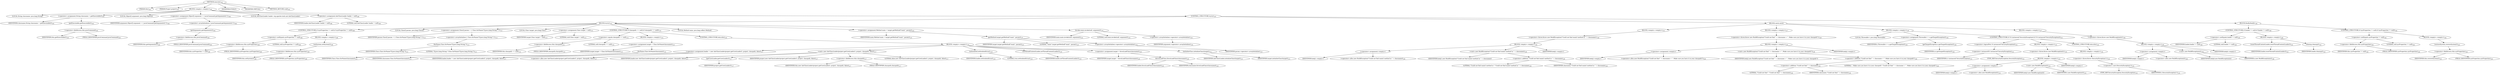 digraph "execute" {  
"73" [label = <(METHOD,execute)<SUB>102</SUB>> ]
"74" [label = <(PARAM,this)<SUB>102</SUB>> ]
"75" [label = <(PARAM,Project project)<SUB>102</SUB>> ]
"76" [label = <(BLOCK,&lt;empty&gt;,&lt;empty&gt;)<SUB>102</SUB>> ]
"77" [label = <(LOCAL,String classname: java.lang.String)> ]
"78" [label = <(&lt;operator&gt;.assignment,String classname = getExecutable())<SUB>103</SUB>> ]
"79" [label = <(IDENTIFIER,classname,String classname = getExecutable())<SUB>103</SUB>> ]
"80" [label = <(getExecutable,getExecutable())<SUB>103</SUB>> ]
"81" [label = <(&lt;operator&gt;.fieldAccess,this.javaCommand)<SUB>103</SUB>> ]
"82" [label = <(IDENTIFIER,this,getExecutable())<SUB>103</SUB>> ]
"83" [label = <(FIELD_IDENTIFIER,javaCommand,javaCommand)<SUB>103</SUB>> ]
"84" [label = <(LOCAL,Object[] argument: java.lang.Object[])> ]
"85" [label = <(&lt;operator&gt;.assignment,Object[] argument = { javaCommand.getArguments() })<SUB>104</SUB>> ]
"86" [label = <(IDENTIFIER,argument,Object[] argument = { javaCommand.getArguments() })<SUB>104</SUB>> ]
"87" [label = <(&lt;operator&gt;.arrayInitializer,{ javaCommand.getArguments() })<SUB>104</SUB>> ]
"88" [label = <(getArguments,getArguments())<SUB>104</SUB>> ]
"89" [label = <(&lt;operator&gt;.fieldAccess,this.javaCommand)<SUB>104</SUB>> ]
"90" [label = <(IDENTIFIER,this,getArguments())<SUB>104</SUB>> ]
"91" [label = <(FIELD_IDENTIFIER,javaCommand,javaCommand)<SUB>104</SUB>> ]
"6" [label = <(LOCAL,AntClassLoader loader: org.apache.tools.ant.AntClassLoader)> ]
"92" [label = <(&lt;operator&gt;.assignment,AntClassLoader loader = null)<SUB>106</SUB>> ]
"93" [label = <(IDENTIFIER,loader,AntClassLoader loader = null)<SUB>106</SUB>> ]
"94" [label = <(LITERAL,null,AntClassLoader loader = null)<SUB>106</SUB>> ]
"95" [label = <(CONTROL_STRUCTURE,try,try)<SUB>107</SUB>> ]
"96" [label = <(BLOCK,try,try)<SUB>107</SUB>> ]
"97" [label = <(CONTROL_STRUCTURE,if (sysProperties != null),if (sysProperties != null))<SUB>108</SUB>> ]
"98" [label = <(&lt;operator&gt;.notEquals,sysProperties != null)<SUB>108</SUB>> ]
"99" [label = <(&lt;operator&gt;.fieldAccess,this.sysProperties)<SUB>108</SUB>> ]
"100" [label = <(IDENTIFIER,this,sysProperties != null)<SUB>108</SUB>> ]
"101" [label = <(FIELD_IDENTIFIER,sysProperties,sysProperties)<SUB>108</SUB>> ]
"102" [label = <(LITERAL,null,sysProperties != null)<SUB>108</SUB>> ]
"103" [label = <(BLOCK,&lt;empty&gt;,&lt;empty&gt;)<SUB>108</SUB>> ]
"104" [label = <(setSystem,setSystem())<SUB>109</SUB>> ]
"105" [label = <(&lt;operator&gt;.fieldAccess,this.sysProperties)<SUB>109</SUB>> ]
"106" [label = <(IDENTIFIER,this,setSystem())<SUB>109</SUB>> ]
"107" [label = <(FIELD_IDENTIFIER,sysProperties,sysProperties)<SUB>109</SUB>> ]
"108" [label = <(LOCAL,Class[] param: java.lang.Class[])> ]
"109" [label = <(&lt;operator&gt;.assignment,Class[] param = { Class.forName(&quot;[Ljava.lang.String;&quot;) })<SUB>112</SUB>> ]
"110" [label = <(IDENTIFIER,param,Class[] param = { Class.forName(&quot;[Ljava.lang.String;&quot;) })<SUB>112</SUB>> ]
"111" [label = <(&lt;operator&gt;.arrayInitializer,{ Class.forName(&quot;[Ljava.lang.String;&quot;) })<SUB>112</SUB>> ]
"112" [label = <(forName,Class.forName(&quot;[Ljava.lang.String;&quot;))<SUB>112</SUB>> ]
"113" [label = <(IDENTIFIER,Class,Class.forName(&quot;[Ljava.lang.String;&quot;))<SUB>112</SUB>> ]
"114" [label = <(LITERAL,&quot;[Ljava.lang.String;&quot;,Class.forName(&quot;[Ljava.lang.String;&quot;))<SUB>112</SUB>> ]
"115" [label = <(LOCAL,Class target: java.lang.Class)> ]
"116" [label = <(&lt;operator&gt;.assignment,Class target = null)<SUB>113</SUB>> ]
"117" [label = <(IDENTIFIER,target,Class target = null)<SUB>113</SUB>> ]
"118" [label = <(LITERAL,null,Class target = null)<SUB>113</SUB>> ]
"119" [label = <(CONTROL_STRUCTURE,if (classpath == null),if (classpath == null))<SUB>114</SUB>> ]
"120" [label = <(&lt;operator&gt;.equals,classpath == null)<SUB>114</SUB>> ]
"121" [label = <(&lt;operator&gt;.fieldAccess,this.classpath)<SUB>114</SUB>> ]
"122" [label = <(IDENTIFIER,this,classpath == null)<SUB>114</SUB>> ]
"123" [label = <(FIELD_IDENTIFIER,classpath,classpath)<SUB>114</SUB>> ]
"124" [label = <(LITERAL,null,classpath == null)<SUB>114</SUB>> ]
"125" [label = <(BLOCK,&lt;empty&gt;,&lt;empty&gt;)<SUB>114</SUB>> ]
"126" [label = <(&lt;operator&gt;.assignment,target = Class.forName(classname))<SUB>115</SUB>> ]
"127" [label = <(IDENTIFIER,target,target = Class.forName(classname))<SUB>115</SUB>> ]
"128" [label = <(forName,Class.forName(classname))<SUB>115</SUB>> ]
"129" [label = <(IDENTIFIER,Class,Class.forName(classname))<SUB>115</SUB>> ]
"130" [label = <(IDENTIFIER,classname,Class.forName(classname))<SUB>115</SUB>> ]
"131" [label = <(CONTROL_STRUCTURE,else,else)<SUB>116</SUB>> ]
"132" [label = <(BLOCK,&lt;empty&gt;,&lt;empty&gt;)<SUB>116</SUB>> ]
"133" [label = <(&lt;operator&gt;.assignment,loader = new AntClassLoader(project.getCoreLoader(), project, classpath, false))<SUB>117</SUB>> ]
"134" [label = <(IDENTIFIER,loader,loader = new AntClassLoader(project.getCoreLoader(), project, classpath, false))<SUB>117</SUB>> ]
"135" [label = <(&lt;operator&gt;.alloc,new AntClassLoader(project.getCoreLoader(), project, classpath, false))<SUB>117</SUB>> ]
"136" [label = <(&lt;init&gt;,new AntClassLoader(project.getCoreLoader(), project, classpath, false))<SUB>117</SUB>> ]
"5" [label = <(IDENTIFIER,loader,new AntClassLoader(project.getCoreLoader(), project, classpath, false))<SUB>117</SUB>> ]
"137" [label = <(getCoreLoader,getCoreLoader())<SUB>117</SUB>> ]
"138" [label = <(IDENTIFIER,project,getCoreLoader())<SUB>117</SUB>> ]
"139" [label = <(IDENTIFIER,project,new AntClassLoader(project.getCoreLoader(), project, classpath, false))<SUB>117</SUB>> ]
"140" [label = <(&lt;operator&gt;.fieldAccess,this.classpath)<SUB>117</SUB>> ]
"141" [label = <(IDENTIFIER,this,new AntClassLoader(project.getCoreLoader(), project, classpath, false))<SUB>117</SUB>> ]
"142" [label = <(FIELD_IDENTIFIER,classpath,classpath)<SUB>117</SUB>> ]
"143" [label = <(LITERAL,false,new AntClassLoader(project.getCoreLoader(), project, classpath, false))<SUB>117</SUB>> ]
"144" [label = <(setIsolated,setIsolated(true))<SUB>118</SUB>> ]
"145" [label = <(IDENTIFIER,loader,setIsolated(true))<SUB>118</SUB>> ]
"146" [label = <(LITERAL,true,setIsolated(true))<SUB>118</SUB>> ]
"147" [label = <(setThreadContextLoader,setThreadContextLoader())<SUB>119</SUB>> ]
"148" [label = <(IDENTIFIER,loader,setThreadContextLoader())<SUB>119</SUB>> ]
"149" [label = <(&lt;operator&gt;.assignment,target = forceLoadClass(classname))<SUB>120</SUB>> ]
"150" [label = <(IDENTIFIER,target,target = forceLoadClass(classname))<SUB>120</SUB>> ]
"151" [label = <(forceLoadClass,forceLoadClass(classname))<SUB>120</SUB>> ]
"152" [label = <(IDENTIFIER,loader,forceLoadClass(classname))<SUB>120</SUB>> ]
"153" [label = <(IDENTIFIER,classname,forceLoadClass(classname))<SUB>120</SUB>> ]
"154" [label = <(initializeClass,initializeClass(target))<SUB>121</SUB>> ]
"155" [label = <(IDENTIFIER,AntClassLoader,initializeClass(target))<SUB>121</SUB>> ]
"156" [label = <(IDENTIFIER,target,initializeClass(target))<SUB>121</SUB>> ]
"157" [label = <(LOCAL,Method main: java.lang.reflect.Method)> ]
"158" [label = <(&lt;operator&gt;.assignment,Method main = target.getMethod(&quot;main&quot;, param))<SUB>123</SUB>> ]
"159" [label = <(IDENTIFIER,main,Method main = target.getMethod(&quot;main&quot;, param))<SUB>123</SUB>> ]
"160" [label = <(getMethod,target.getMethod(&quot;main&quot;, param))<SUB>123</SUB>> ]
"161" [label = <(IDENTIFIER,target,target.getMethod(&quot;main&quot;, param))<SUB>123</SUB>> ]
"162" [label = <(LITERAL,&quot;main&quot;,target.getMethod(&quot;main&quot;, param))<SUB>123</SUB>> ]
"163" [label = <(&lt;operator&gt;.arrayInitializer,&lt;operator&gt;.arrayInitializer)<SUB>123</SUB>> ]
"164" [label = <(IDENTIFIER,param,&lt;operator&gt;.arrayInitializer)<SUB>123</SUB>> ]
"165" [label = <(invoke,main.invoke(null, argument))<SUB>124</SUB>> ]
"166" [label = <(IDENTIFIER,main,main.invoke(null, argument))<SUB>124</SUB>> ]
"167" [label = <(LITERAL,null,main.invoke(null, argument))<SUB>124</SUB>> ]
"168" [label = <(&lt;operator&gt;.arrayInitializer,&lt;operator&gt;.arrayInitializer)<SUB>124</SUB>> ]
"169" [label = <(IDENTIFIER,argument,&lt;operator&gt;.arrayInitializer)<SUB>124</SUB>> ]
"170" [label = <(BLOCK,catch,catch)> ]
"171" [label = <(BLOCK,&lt;empty&gt;,&lt;empty&gt;)<SUB>125</SUB>> ]
"172" [label = <(&lt;operator&gt;.throw,throw new BuildException(&quot;Could not find main() method in &quot; + classname);)<SUB>126</SUB>> ]
"173" [label = <(BLOCK,&lt;empty&gt;,&lt;empty&gt;)<SUB>126</SUB>> ]
"174" [label = <(&lt;operator&gt;.assignment,&lt;empty&gt;)> ]
"175" [label = <(IDENTIFIER,$obj1,&lt;empty&gt;)> ]
"176" [label = <(&lt;operator&gt;.alloc,new BuildException(&quot;Could not find main() method in &quot; + classname))<SUB>126</SUB>> ]
"177" [label = <(&lt;init&gt;,new BuildException(&quot;Could not find main() method in &quot; + classname))<SUB>126</SUB>> ]
"178" [label = <(IDENTIFIER,$obj1,new BuildException(&quot;Could not find main() method in &quot; + classname))> ]
"179" [label = <(&lt;operator&gt;.addition,&quot;Could not find main() method in &quot; + classname)<SUB>126</SUB>> ]
"180" [label = <(LITERAL,&quot;Could not find main() method in &quot;,&quot;Could not find main() method in &quot; + classname)<SUB>126</SUB>> ]
"181" [label = <(IDENTIFIER,classname,&quot;Could not find main() method in &quot; + classname)<SUB>126</SUB>> ]
"182" [label = <(IDENTIFIER,$obj1,&lt;empty&gt;)> ]
"183" [label = <(BLOCK,&lt;empty&gt;,&lt;empty&gt;)<SUB>127</SUB>> ]
"184" [label = <(&lt;operator&gt;.throw,throw new BuildException(&quot;Could not find &quot; + classname + &quot;. Make sure you have it in your classpath&quot;);)<SUB>128</SUB>> ]
"185" [label = <(BLOCK,&lt;empty&gt;,&lt;empty&gt;)<SUB>128</SUB>> ]
"186" [label = <(&lt;operator&gt;.assignment,&lt;empty&gt;)> ]
"187" [label = <(IDENTIFIER,$obj2,&lt;empty&gt;)> ]
"188" [label = <(&lt;operator&gt;.alloc,new BuildException(&quot;Could not find &quot; + classname + &quot;. Make sure you have it in your classpath&quot;))<SUB>128</SUB>> ]
"189" [label = <(&lt;init&gt;,new BuildException(&quot;Could not find &quot; + classname + &quot;. Make sure you have it in your classpath&quot;))<SUB>128</SUB>> ]
"190" [label = <(IDENTIFIER,$obj2,new BuildException(&quot;Could not find &quot; + classname + &quot;. Make sure you have it in your classpath&quot;))> ]
"191" [label = <(&lt;operator&gt;.addition,&quot;Could not find &quot; + classname + &quot;. Make sure you have it in your classpath&quot;)<SUB>128</SUB>> ]
"192" [label = <(&lt;operator&gt;.addition,&quot;Could not find &quot; + classname)<SUB>128</SUB>> ]
"193" [label = <(LITERAL,&quot;Could not find &quot;,&quot;Could not find &quot; + classname)<SUB>128</SUB>> ]
"194" [label = <(IDENTIFIER,classname,&quot;Could not find &quot; + classname)<SUB>128</SUB>> ]
"195" [label = <(LITERAL,&quot;. Make sure you have it in your classpath&quot;,&quot;Could not find &quot; + classname + &quot;. Make sure you have it in your classpath&quot;)<SUB>128</SUB>> ]
"196" [label = <(IDENTIFIER,$obj2,&lt;empty&gt;)> ]
"197" [label = <(BLOCK,&lt;empty&gt;,&lt;empty&gt;)<SUB>129</SUB>> ]
"198" [label = <(LOCAL,Throwable t: java.lang.Throwable)> ]
"199" [label = <(&lt;operator&gt;.assignment,Throwable t = e.getTargetException())<SUB>130</SUB>> ]
"200" [label = <(IDENTIFIER,t,Throwable t = e.getTargetException())<SUB>130</SUB>> ]
"201" [label = <(getTargetException,e.getTargetException())<SUB>130</SUB>> ]
"202" [label = <(IDENTIFIER,e,e.getTargetException())<SUB>130</SUB>> ]
"203" [label = <(CONTROL_STRUCTURE,if (!(t instanceof SecurityException)),if (!(t instanceof SecurityException)))<SUB>131</SUB>> ]
"204" [label = <(&lt;operator&gt;.logicalNot,!(t instanceof SecurityException))<SUB>131</SUB>> ]
"205" [label = <(&lt;operator&gt;.instanceOf,t instanceof SecurityException)<SUB>131</SUB>> ]
"206" [label = <(IDENTIFIER,t,t instanceof SecurityException)<SUB>131</SUB>> ]
"207" [label = <(TYPE_REF,SecurityException,SecurityException)<SUB>131</SUB>> ]
"208" [label = <(BLOCK,&lt;empty&gt;,&lt;empty&gt;)<SUB>131</SUB>> ]
"209" [label = <(&lt;operator&gt;.throw,throw new BuildException(t);)<SUB>132</SUB>> ]
"210" [label = <(BLOCK,&lt;empty&gt;,&lt;empty&gt;)<SUB>132</SUB>> ]
"211" [label = <(&lt;operator&gt;.assignment,&lt;empty&gt;)> ]
"212" [label = <(IDENTIFIER,$obj3,&lt;empty&gt;)> ]
"213" [label = <(&lt;operator&gt;.alloc,new BuildException(t))<SUB>132</SUB>> ]
"214" [label = <(&lt;init&gt;,new BuildException(t))<SUB>132</SUB>> ]
"215" [label = <(IDENTIFIER,$obj3,new BuildException(t))> ]
"216" [label = <(IDENTIFIER,t,new BuildException(t))<SUB>132</SUB>> ]
"217" [label = <(IDENTIFIER,$obj3,&lt;empty&gt;)> ]
"218" [label = <(CONTROL_STRUCTURE,else,else)<SUB>134</SUB>> ]
"219" [label = <(BLOCK,&lt;empty&gt;,&lt;empty&gt;)<SUB>134</SUB>> ]
"220" [label = <(&lt;operator&gt;.throw,throw (SecurityException) t;)<SUB>135</SUB>> ]
"221" [label = <(&lt;operator&gt;.cast,(SecurityException) t)<SUB>135</SUB>> ]
"222" [label = <(TYPE_REF,SecurityException,SecurityException)<SUB>135</SUB>> ]
"223" [label = <(IDENTIFIER,t,(SecurityException) t)<SUB>135</SUB>> ]
"224" [label = <(BLOCK,&lt;empty&gt;,&lt;empty&gt;)<SUB>137</SUB>> ]
"225" [label = <(&lt;operator&gt;.throw,throw new BuildException(e);)<SUB>138</SUB>> ]
"226" [label = <(BLOCK,&lt;empty&gt;,&lt;empty&gt;)<SUB>138</SUB>> ]
"227" [label = <(&lt;operator&gt;.assignment,&lt;empty&gt;)> ]
"228" [label = <(IDENTIFIER,$obj4,&lt;empty&gt;)> ]
"229" [label = <(&lt;operator&gt;.alloc,new BuildException(e))<SUB>138</SUB>> ]
"230" [label = <(&lt;init&gt;,new BuildException(e))<SUB>138</SUB>> ]
"231" [label = <(IDENTIFIER,$obj4,new BuildException(e))> ]
"232" [label = <(IDENTIFIER,e,new BuildException(e))<SUB>138</SUB>> ]
"233" [label = <(IDENTIFIER,$obj4,&lt;empty&gt;)> ]
"234" [label = <(BLOCK,finally,finally)<SUB>139</SUB>> ]
"235" [label = <(CONTROL_STRUCTURE,if (loader != null),if (loader != null))<SUB>140</SUB>> ]
"236" [label = <(&lt;operator&gt;.notEquals,loader != null)<SUB>140</SUB>> ]
"237" [label = <(IDENTIFIER,loader,loader != null)<SUB>140</SUB>> ]
"238" [label = <(LITERAL,null,loader != null)<SUB>140</SUB>> ]
"239" [label = <(BLOCK,&lt;empty&gt;,&lt;empty&gt;)<SUB>140</SUB>> ]
"240" [label = <(resetThreadContextLoader,resetThreadContextLoader())<SUB>141</SUB>> ]
"241" [label = <(IDENTIFIER,loader,resetThreadContextLoader())<SUB>141</SUB>> ]
"242" [label = <(cleanup,cleanup())<SUB>142</SUB>> ]
"243" [label = <(IDENTIFIER,loader,cleanup())<SUB>142</SUB>> ]
"244" [label = <(CONTROL_STRUCTURE,if (sysProperties != null),if (sysProperties != null))<SUB>144</SUB>> ]
"245" [label = <(&lt;operator&gt;.notEquals,sysProperties != null)<SUB>144</SUB>> ]
"246" [label = <(&lt;operator&gt;.fieldAccess,this.sysProperties)<SUB>144</SUB>> ]
"247" [label = <(IDENTIFIER,this,sysProperties != null)<SUB>144</SUB>> ]
"248" [label = <(FIELD_IDENTIFIER,sysProperties,sysProperties)<SUB>144</SUB>> ]
"249" [label = <(LITERAL,null,sysProperties != null)<SUB>144</SUB>> ]
"250" [label = <(BLOCK,&lt;empty&gt;,&lt;empty&gt;)<SUB>144</SUB>> ]
"251" [label = <(restoreSystem,restoreSystem())<SUB>145</SUB>> ]
"252" [label = <(&lt;operator&gt;.fieldAccess,this.sysProperties)<SUB>145</SUB>> ]
"253" [label = <(IDENTIFIER,this,restoreSystem())<SUB>145</SUB>> ]
"254" [label = <(FIELD_IDENTIFIER,sysProperties,sysProperties)<SUB>145</SUB>> ]
"255" [label = <(MODIFIER,PUBLIC)> ]
"256" [label = <(MODIFIER,VIRTUAL)> ]
"257" [label = <(METHOD_RETURN,void)<SUB>102</SUB>> ]
  "73" -> "74" 
  "73" -> "75" 
  "73" -> "76" 
  "73" -> "255" 
  "73" -> "256" 
  "73" -> "257" 
  "76" -> "77" 
  "76" -> "78" 
  "76" -> "84" 
  "76" -> "85" 
  "76" -> "6" 
  "76" -> "92" 
  "76" -> "95" 
  "78" -> "79" 
  "78" -> "80" 
  "80" -> "81" 
  "81" -> "82" 
  "81" -> "83" 
  "85" -> "86" 
  "85" -> "87" 
  "87" -> "88" 
  "88" -> "89" 
  "89" -> "90" 
  "89" -> "91" 
  "92" -> "93" 
  "92" -> "94" 
  "95" -> "96" 
  "95" -> "170" 
  "95" -> "234" 
  "96" -> "97" 
  "96" -> "108" 
  "96" -> "109" 
  "96" -> "115" 
  "96" -> "116" 
  "96" -> "119" 
  "96" -> "157" 
  "96" -> "158" 
  "96" -> "165" 
  "97" -> "98" 
  "97" -> "103" 
  "98" -> "99" 
  "98" -> "102" 
  "99" -> "100" 
  "99" -> "101" 
  "103" -> "104" 
  "104" -> "105" 
  "105" -> "106" 
  "105" -> "107" 
  "109" -> "110" 
  "109" -> "111" 
  "111" -> "112" 
  "112" -> "113" 
  "112" -> "114" 
  "116" -> "117" 
  "116" -> "118" 
  "119" -> "120" 
  "119" -> "125" 
  "119" -> "131" 
  "120" -> "121" 
  "120" -> "124" 
  "121" -> "122" 
  "121" -> "123" 
  "125" -> "126" 
  "126" -> "127" 
  "126" -> "128" 
  "128" -> "129" 
  "128" -> "130" 
  "131" -> "132" 
  "132" -> "133" 
  "132" -> "136" 
  "132" -> "144" 
  "132" -> "147" 
  "132" -> "149" 
  "132" -> "154" 
  "133" -> "134" 
  "133" -> "135" 
  "136" -> "5" 
  "136" -> "137" 
  "136" -> "139" 
  "136" -> "140" 
  "136" -> "143" 
  "137" -> "138" 
  "140" -> "141" 
  "140" -> "142" 
  "144" -> "145" 
  "144" -> "146" 
  "147" -> "148" 
  "149" -> "150" 
  "149" -> "151" 
  "151" -> "152" 
  "151" -> "153" 
  "154" -> "155" 
  "154" -> "156" 
  "158" -> "159" 
  "158" -> "160" 
  "160" -> "161" 
  "160" -> "162" 
  "160" -> "163" 
  "163" -> "164" 
  "165" -> "166" 
  "165" -> "167" 
  "165" -> "168" 
  "168" -> "169" 
  "170" -> "171" 
  "170" -> "183" 
  "170" -> "197" 
  "170" -> "224" 
  "171" -> "172" 
  "172" -> "173" 
  "173" -> "174" 
  "173" -> "177" 
  "173" -> "182" 
  "174" -> "175" 
  "174" -> "176" 
  "177" -> "178" 
  "177" -> "179" 
  "179" -> "180" 
  "179" -> "181" 
  "183" -> "184" 
  "184" -> "185" 
  "185" -> "186" 
  "185" -> "189" 
  "185" -> "196" 
  "186" -> "187" 
  "186" -> "188" 
  "189" -> "190" 
  "189" -> "191" 
  "191" -> "192" 
  "191" -> "195" 
  "192" -> "193" 
  "192" -> "194" 
  "197" -> "198" 
  "197" -> "199" 
  "197" -> "203" 
  "199" -> "200" 
  "199" -> "201" 
  "201" -> "202" 
  "203" -> "204" 
  "203" -> "208" 
  "203" -> "218" 
  "204" -> "205" 
  "205" -> "206" 
  "205" -> "207" 
  "208" -> "209" 
  "209" -> "210" 
  "210" -> "211" 
  "210" -> "214" 
  "210" -> "217" 
  "211" -> "212" 
  "211" -> "213" 
  "214" -> "215" 
  "214" -> "216" 
  "218" -> "219" 
  "219" -> "220" 
  "220" -> "221" 
  "221" -> "222" 
  "221" -> "223" 
  "224" -> "225" 
  "225" -> "226" 
  "226" -> "227" 
  "226" -> "230" 
  "226" -> "233" 
  "227" -> "228" 
  "227" -> "229" 
  "230" -> "231" 
  "230" -> "232" 
  "234" -> "235" 
  "234" -> "244" 
  "235" -> "236" 
  "235" -> "239" 
  "236" -> "237" 
  "236" -> "238" 
  "239" -> "240" 
  "239" -> "242" 
  "240" -> "241" 
  "242" -> "243" 
  "244" -> "245" 
  "244" -> "250" 
  "245" -> "246" 
  "245" -> "249" 
  "246" -> "247" 
  "246" -> "248" 
  "250" -> "251" 
  "251" -> "252" 
  "252" -> "253" 
  "252" -> "254" 
}
